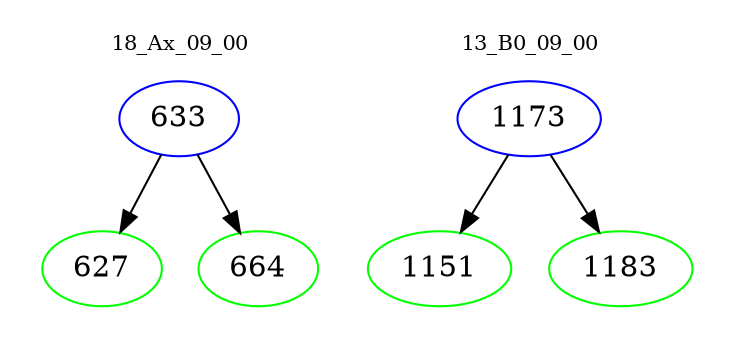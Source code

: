 digraph{
subgraph cluster_0 {
color = white
label = "18_Ax_09_00";
fontsize=10;
T0_633 [label="633", color="blue"]
T0_633 -> T0_627 [color="black"]
T0_627 [label="627", color="green"]
T0_633 -> T0_664 [color="black"]
T0_664 [label="664", color="green"]
}
subgraph cluster_1 {
color = white
label = "13_B0_09_00";
fontsize=10;
T1_1173 [label="1173", color="blue"]
T1_1173 -> T1_1151 [color="black"]
T1_1151 [label="1151", color="green"]
T1_1173 -> T1_1183 [color="black"]
T1_1183 [label="1183", color="green"]
}
}
